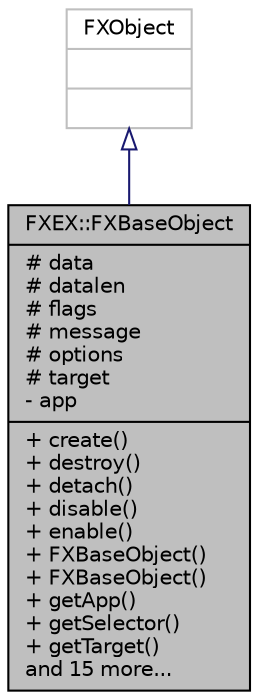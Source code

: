 digraph "FXEX::FXBaseObject"
{
  edge [fontname="Helvetica",fontsize="10",labelfontname="Helvetica",labelfontsize="10"];
  node [fontname="Helvetica",fontsize="10",shape=record];
  Node4 [label="{FXEX::FXBaseObject\n|# data\l# datalen\l# flags\l# message\l# options\l# target\l- app\l|+ create()\l+ destroy()\l+ detach()\l+ disable()\l+ enable()\l+ FXBaseObject()\l+ FXBaseObject()\l+ getApp()\l+ getSelector()\l+ getTarget()\land 15 more...\l}",height=0.2,width=0.4,color="black", fillcolor="grey75", style="filled", fontcolor="black"];
  Node5 -> Node4 [dir="back",color="midnightblue",fontsize="10",style="solid",arrowtail="onormal",fontname="Helvetica"];
  Node5 [label="{FXObject\n||}",height=0.2,width=0.4,color="grey75", fillcolor="white", style="filled"];
}
